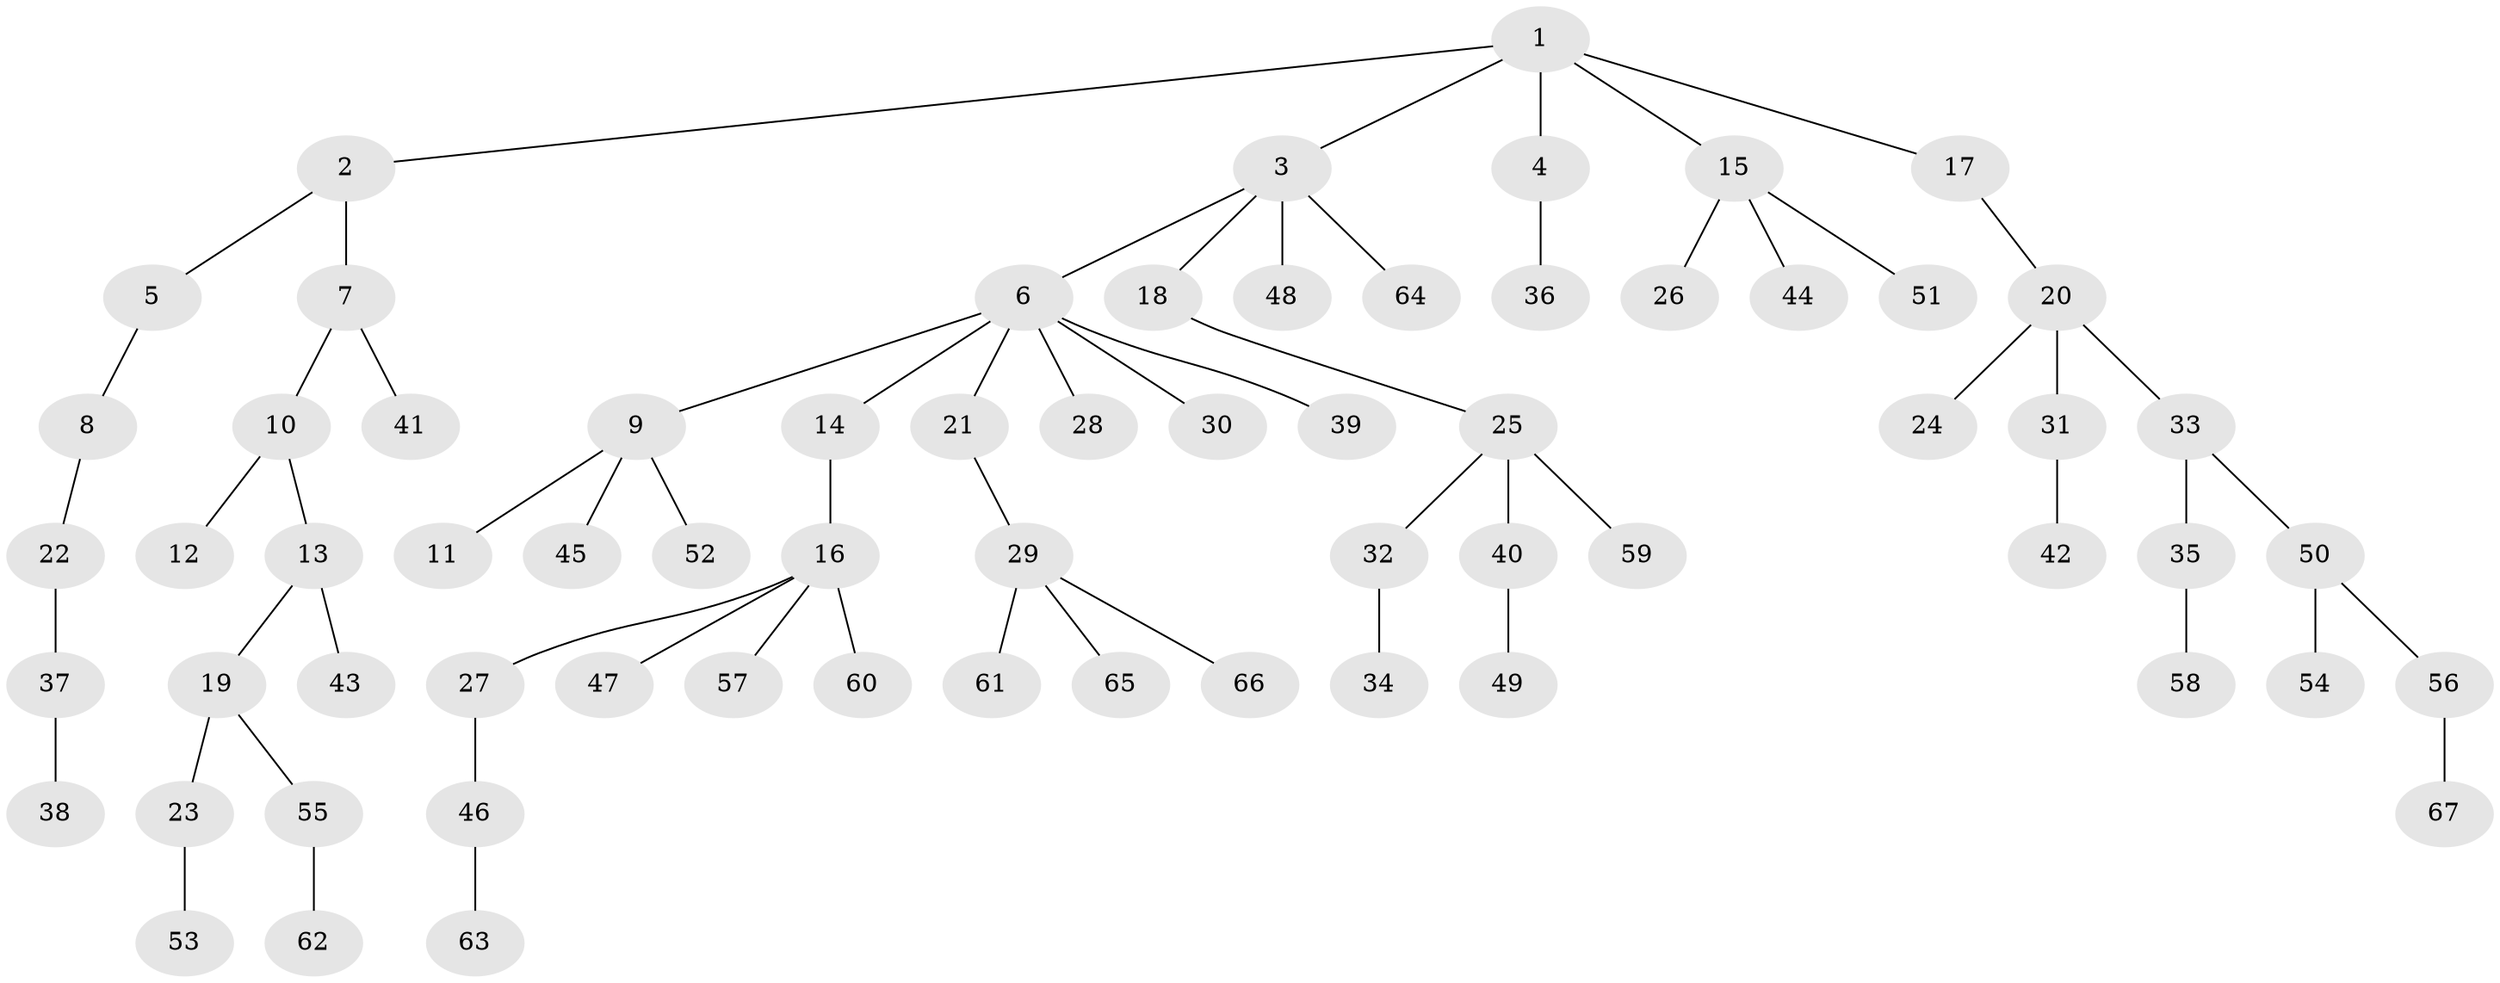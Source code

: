 // coarse degree distribution, {7: 0.043478260869565216, 3: 0.10869565217391304, 5: 0.021739130434782608, 1: 0.6521739130434783, 2: 0.06521739130434782, 4: 0.10869565217391304}
// Generated by graph-tools (version 1.1) at 2025/42/03/06/25 10:42:02]
// undirected, 67 vertices, 66 edges
graph export_dot {
graph [start="1"]
  node [color=gray90,style=filled];
  1;
  2;
  3;
  4;
  5;
  6;
  7;
  8;
  9;
  10;
  11;
  12;
  13;
  14;
  15;
  16;
  17;
  18;
  19;
  20;
  21;
  22;
  23;
  24;
  25;
  26;
  27;
  28;
  29;
  30;
  31;
  32;
  33;
  34;
  35;
  36;
  37;
  38;
  39;
  40;
  41;
  42;
  43;
  44;
  45;
  46;
  47;
  48;
  49;
  50;
  51;
  52;
  53;
  54;
  55;
  56;
  57;
  58;
  59;
  60;
  61;
  62;
  63;
  64;
  65;
  66;
  67;
  1 -- 2;
  1 -- 3;
  1 -- 4;
  1 -- 15;
  1 -- 17;
  2 -- 5;
  2 -- 7;
  3 -- 6;
  3 -- 18;
  3 -- 48;
  3 -- 64;
  4 -- 36;
  5 -- 8;
  6 -- 9;
  6 -- 14;
  6 -- 21;
  6 -- 28;
  6 -- 30;
  6 -- 39;
  7 -- 10;
  7 -- 41;
  8 -- 22;
  9 -- 11;
  9 -- 45;
  9 -- 52;
  10 -- 12;
  10 -- 13;
  13 -- 19;
  13 -- 43;
  14 -- 16;
  15 -- 26;
  15 -- 44;
  15 -- 51;
  16 -- 27;
  16 -- 47;
  16 -- 57;
  16 -- 60;
  17 -- 20;
  18 -- 25;
  19 -- 23;
  19 -- 55;
  20 -- 24;
  20 -- 31;
  20 -- 33;
  21 -- 29;
  22 -- 37;
  23 -- 53;
  25 -- 32;
  25 -- 40;
  25 -- 59;
  27 -- 46;
  29 -- 61;
  29 -- 65;
  29 -- 66;
  31 -- 42;
  32 -- 34;
  33 -- 35;
  33 -- 50;
  35 -- 58;
  37 -- 38;
  40 -- 49;
  46 -- 63;
  50 -- 54;
  50 -- 56;
  55 -- 62;
  56 -- 67;
}
